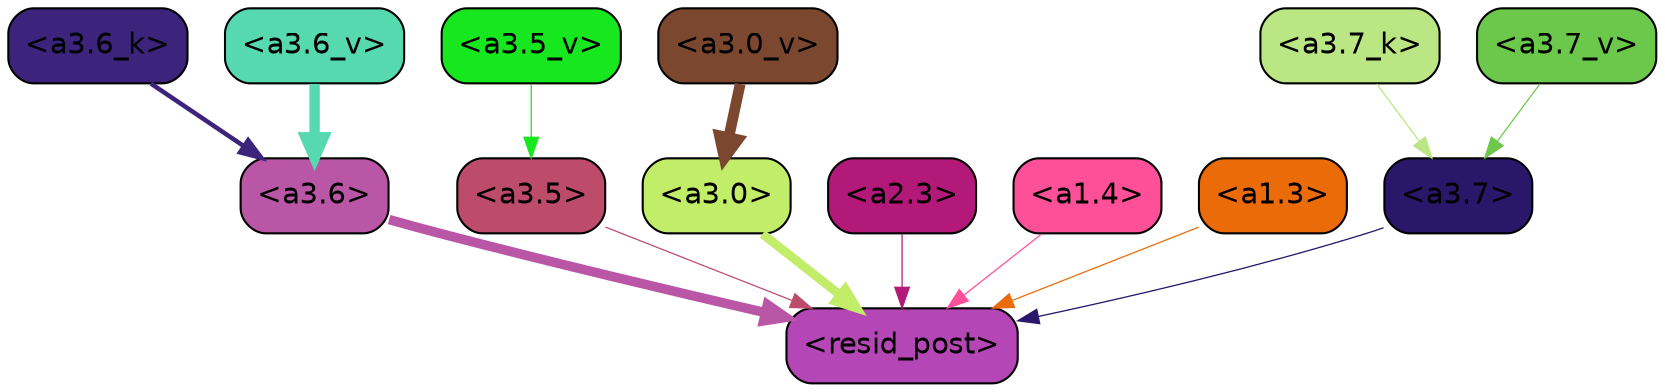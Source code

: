 strict digraph "" {
	graph [bgcolor=transparent,
		layout=dot,
		overlap=false,
		splines=true
	];
	"<a3.7>"	[color=black,
		fillcolor="#29176a",
		fontname=Helvetica,
		shape=box,
		style="filled, rounded"];
	"<resid_post>"	[color=black,
		fillcolor="#b446b5",
		fontname=Helvetica,
		shape=box,
		style="filled, rounded"];
	"<a3.7>" -> "<resid_post>"	[color="#29176a",
		penwidth=0.6239100098609924];
	"<a3.6>"	[color=black,
		fillcolor="#b957a6",
		fontname=Helvetica,
		shape=box,
		style="filled, rounded"];
	"<a3.6>" -> "<resid_post>"	[color="#b957a6",
		penwidth=4.569062113761902];
	"<a3.5>"	[color=black,
		fillcolor="#bc4b6c",
		fontname=Helvetica,
		shape=box,
		style="filled, rounded"];
	"<a3.5>" -> "<resid_post>"	[color="#bc4b6c",
		penwidth=0.6];
	"<a3.0>"	[color=black,
		fillcolor="#c1ed69",
		fontname=Helvetica,
		shape=box,
		style="filled, rounded"];
	"<a3.0>" -> "<resid_post>"	[color="#c1ed69",
		penwidth=4.283544182777405];
	"<a2.3>"	[color=black,
		fillcolor="#b31978",
		fontname=Helvetica,
		shape=box,
		style="filled, rounded"];
	"<a2.3>" -> "<resid_post>"	[color="#b31978",
		penwidth=0.6];
	"<a1.4>"	[color=black,
		fillcolor="#fd5098",
		fontname=Helvetica,
		shape=box,
		style="filled, rounded"];
	"<a1.4>" -> "<resid_post>"	[color="#fd5098",
		penwidth=0.6];
	"<a1.3>"	[color=black,
		fillcolor="#ec6b09",
		fontname=Helvetica,
		shape=box,
		style="filled, rounded"];
	"<a1.3>" -> "<resid_post>"	[color="#ec6b09",
		penwidth=0.6];
	"<a3.7_k>"	[color=black,
		fillcolor="#bae683",
		fontname=Helvetica,
		shape=box,
		style="filled, rounded"];
	"<a3.7_k>" -> "<a3.7>"	[color="#bae683",
		penwidth=0.6];
	"<a3.6_k>"	[color=black,
		fillcolor="#3c247c",
		fontname=Helvetica,
		shape=box,
		style="filled, rounded"];
	"<a3.6_k>" -> "<a3.6>"	[color="#3c247c",
		penwidth=2.1760786175727844];
	"<a3.7_v>"	[color=black,
		fillcolor="#6bc84a",
		fontname=Helvetica,
		shape=box,
		style="filled, rounded"];
	"<a3.7_v>" -> "<a3.7>"	[color="#6bc84a",
		penwidth=0.6];
	"<a3.6_v>"	[color=black,
		fillcolor="#56d9ae",
		fontname=Helvetica,
		shape=box,
		style="filled, rounded"];
	"<a3.6_v>" -> "<a3.6>"	[color="#56d9ae",
		penwidth=4.981305837631226];
	"<a3.5_v>"	[color=black,
		fillcolor="#16e71f",
		fontname=Helvetica,
		shape=box,
		style="filled, rounded"];
	"<a3.5_v>" -> "<a3.5>"	[color="#16e71f",
		penwidth=0.6];
	"<a3.0_v>"	[color=black,
		fillcolor="#7b482f",
		fontname=Helvetica,
		shape=box,
		style="filled, rounded"];
	"<a3.0_v>" -> "<a3.0>"	[color="#7b482f",
		penwidth=5.168330669403076];
}
